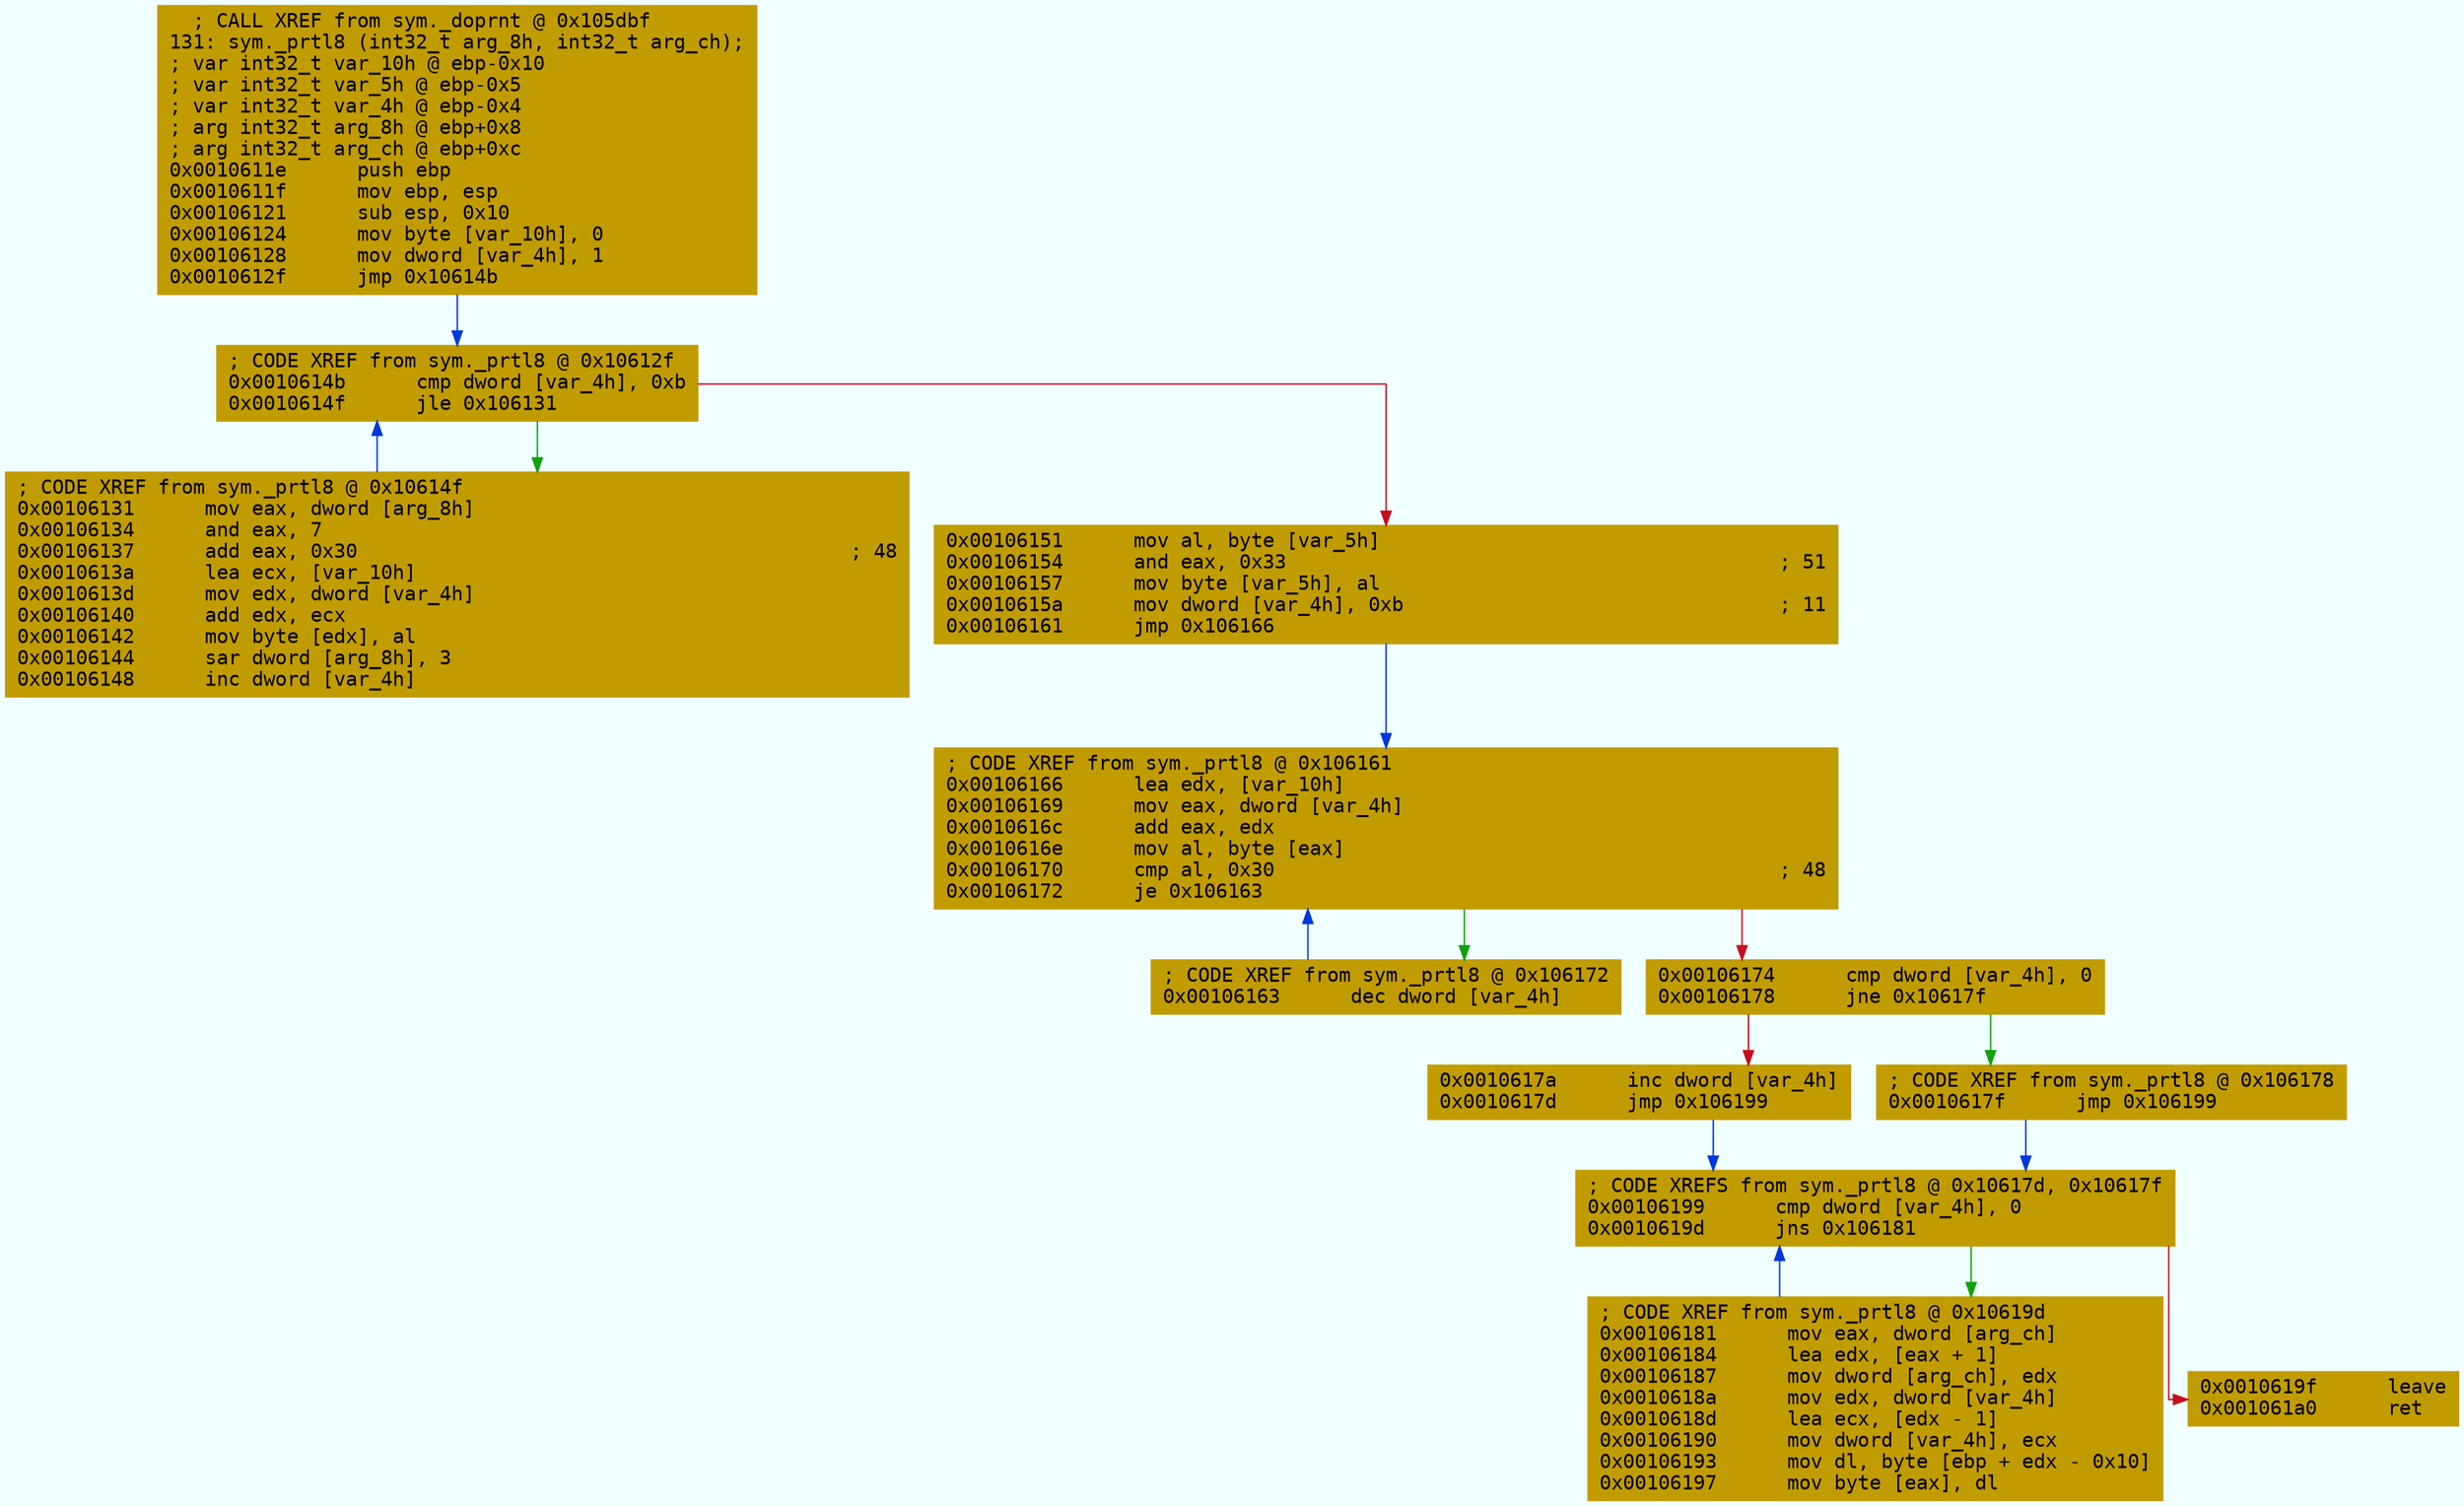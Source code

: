 digraph code {
	graph [bgcolor=azure fontsize=8 fontname="Courier" splines="ortho"];
	node [fillcolor=gray style=filled shape=box];
	edge [arrowhead="normal"];
	"0x0010611e" [URL="sym._prtl8/0x0010611e", fillcolor="#c19c00",color="#c19c00", fontname="Courier",label="  ; CALL XREF from sym._doprnt @ 0x105dbf\l131: sym._prtl8 (int32_t arg_8h, int32_t arg_ch);\l; var int32_t var_10h @ ebp-0x10\l; var int32_t var_5h @ ebp-0x5\l; var int32_t var_4h @ ebp-0x4\l; arg int32_t arg_8h @ ebp+0x8\l; arg int32_t arg_ch @ ebp+0xc\l0x0010611e      push ebp\l0x0010611f      mov ebp, esp\l0x00106121      sub esp, 0x10\l0x00106124      mov byte [var_10h], 0\l0x00106128      mov dword [var_4h], 1\l0x0010612f      jmp 0x10614b\l"]
	"0x00106131" [URL="sym._prtl8/0x00106131", fillcolor="#c19c00",color="#c19c00", fontname="Courier",label="; CODE XREF from sym._prtl8 @ 0x10614f\l0x00106131      mov eax, dword [arg_8h]\l0x00106134      and eax, 7\l0x00106137      add eax, 0x30                                          ; 48\l0x0010613a      lea ecx, [var_10h]\l0x0010613d      mov edx, dword [var_4h]\l0x00106140      add edx, ecx\l0x00106142      mov byte [edx], al\l0x00106144      sar dword [arg_8h], 3\l0x00106148      inc dword [var_4h]\l"]
	"0x0010614b" [URL="sym._prtl8/0x0010614b", fillcolor="#c19c00",color="#c19c00", fontname="Courier",label="; CODE XREF from sym._prtl8 @ 0x10612f\l0x0010614b      cmp dword [var_4h], 0xb\l0x0010614f      jle 0x106131\l"]
	"0x00106151" [URL="sym._prtl8/0x00106151", fillcolor="#c19c00",color="#c19c00", fontname="Courier",label="0x00106151      mov al, byte [var_5h]\l0x00106154      and eax, 0x33                                          ; 51\l0x00106157      mov byte [var_5h], al\l0x0010615a      mov dword [var_4h], 0xb                                ; 11\l0x00106161      jmp 0x106166\l"]
	"0x00106163" [URL="sym._prtl8/0x00106163", fillcolor="#c19c00",color="#c19c00", fontname="Courier",label="; CODE XREF from sym._prtl8 @ 0x106172\l0x00106163      dec dword [var_4h]\l"]
	"0x00106166" [URL="sym._prtl8/0x00106166", fillcolor="#c19c00",color="#c19c00", fontname="Courier",label="; CODE XREF from sym._prtl8 @ 0x106161\l0x00106166      lea edx, [var_10h]\l0x00106169      mov eax, dword [var_4h]\l0x0010616c      add eax, edx\l0x0010616e      mov al, byte [eax]\l0x00106170      cmp al, 0x30                                           ; 48\l0x00106172      je 0x106163\l"]
	"0x00106174" [URL="sym._prtl8/0x00106174", fillcolor="#c19c00",color="#c19c00", fontname="Courier",label="0x00106174      cmp dword [var_4h], 0\l0x00106178      jne 0x10617f\l"]
	"0x0010617a" [URL="sym._prtl8/0x0010617a", fillcolor="#c19c00",color="#c19c00", fontname="Courier",label="0x0010617a      inc dword [var_4h]\l0x0010617d      jmp 0x106199\l"]
	"0x0010617f" [URL="sym._prtl8/0x0010617f", fillcolor="#c19c00",color="#c19c00", fontname="Courier",label="; CODE XREF from sym._prtl8 @ 0x106178\l0x0010617f      jmp 0x106199\l"]
	"0x00106181" [URL="sym._prtl8/0x00106181", fillcolor="#c19c00",color="#c19c00", fontname="Courier",label="; CODE XREF from sym._prtl8 @ 0x10619d\l0x00106181      mov eax, dword [arg_ch]\l0x00106184      lea edx, [eax + 1]\l0x00106187      mov dword [arg_ch], edx\l0x0010618a      mov edx, dword [var_4h]\l0x0010618d      lea ecx, [edx - 1]\l0x00106190      mov dword [var_4h], ecx\l0x00106193      mov dl, byte [ebp + edx - 0x10]\l0x00106197      mov byte [eax], dl\l"]
	"0x00106199" [URL="sym._prtl8/0x00106199", fillcolor="#c19c00",color="#c19c00", fontname="Courier",label="; CODE XREFS from sym._prtl8 @ 0x10617d, 0x10617f\l0x00106199      cmp dword [var_4h], 0\l0x0010619d      jns 0x106181\l"]
	"0x0010619f" [URL="sym._prtl8/0x0010619f", fillcolor="#c19c00",color="#c19c00", fontname="Courier",label="0x0010619f      leave\l0x001061a0      ret\l"]
        "0x0010611e" -> "0x0010614b" [color="#0037da"];
        "0x00106131" -> "0x0010614b" [color="#0037da"];
        "0x0010614b" -> "0x00106131" [color="#13a10e"];
        "0x0010614b" -> "0x00106151" [color="#c50f1f"];
        "0x00106151" -> "0x00106166" [color="#0037da"];
        "0x00106163" -> "0x00106166" [color="#0037da"];
        "0x00106166" -> "0x00106163" [color="#13a10e"];
        "0x00106166" -> "0x00106174" [color="#c50f1f"];
        "0x00106174" -> "0x0010617f" [color="#13a10e"];
        "0x00106174" -> "0x0010617a" [color="#c50f1f"];
        "0x0010617a" -> "0x00106199" [color="#0037da"];
        "0x0010617f" -> "0x00106199" [color="#0037da"];
        "0x00106181" -> "0x00106199" [color="#0037da"];
        "0x00106199" -> "0x00106181" [color="#13a10e"];
        "0x00106199" -> "0x0010619f" [color="#c50f1f"];
}
